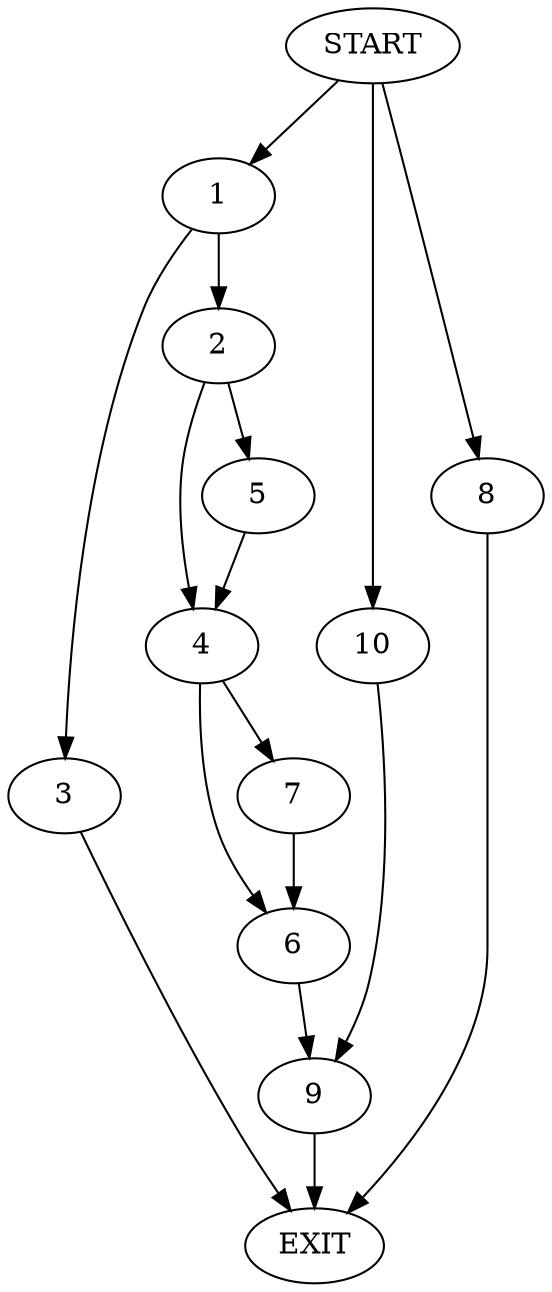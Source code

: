 digraph {
0 [label="START"]
11 [label="EXIT"]
0 -> 1
1 -> 2
1 -> 3
2 -> 4
2 -> 5
3 -> 11
5 -> 4
4 -> 6
4 -> 7
0 -> 8
8 -> 11
6 -> 9
7 -> 6
9 -> 11
0 -> 10
10 -> 9
}
